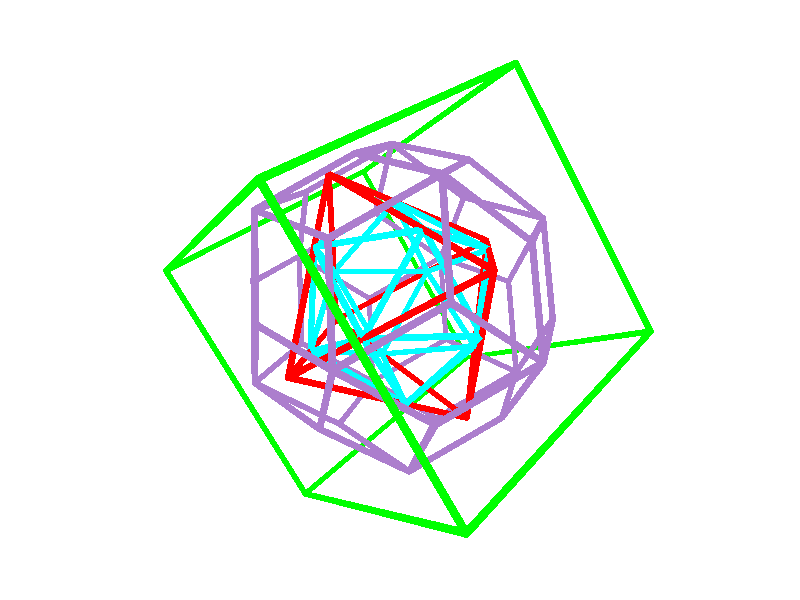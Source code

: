 
// Persistence of Vision Ray Tracer Scene Description File
// File: xyz.pov
// Vers: 3.6
// Desc: test file
// Date: Sat Sep  7 09:49:33 2019
// Auth: me
// ==== Standard POV-Ray Includes ====
#include "colors.inc"     // Standard Color definitions
// include "textures.inc"   // Standard Texture definitions
// include "functions.inc"  // internal functions usable in user defined functions

// ==== Additional Includes ====
// Don't have all of the following included at once, it'll cost memory and time
// to parse!
// --- general include files ---
// include "chars.inc"      // A complete library of character objects, by Ken Maeno
// include "skies.inc"      // Ready defined sky spheres
// include "stars.inc"      // Some star fields
// include "strings.inc"    // macros for generating and manipulating text strings

// --- textures ---
// include "finish.inc"     // Some basic finishes
// include "glass.inc"      // Glass textures/interiors
// include "golds.inc"      // Gold textures
// include "metals.inc"     // Metallic pigments, finishes, and textures
#include "stones.inc"     // Binding include-file for STONES1 and STONES2
// include "stones1.inc"    // Great stone-textures created by Mike Miller
// include "stones2.inc"    // More, done by Dan Farmer and Paul Novak
// include "woodmaps.inc"   // Basic wooden colormaps
// include "woods.inc"      // Great wooden textures created by Dan Farmer and Paul Novak

global_settings {assumed_gamma 1.0}
global_settings {ambient_light rgb<1, 1, 1> }

// perspective (default) camera
camera {
  location  <6, 0.1, 0.2>
  rotate    <35, 35, 10.0>
  look_at   <0.0, 0.0,  0.0>
  right     x*image_width/image_height
}

// create a regular point light source
light_source {
  0*x                  // light's position (translated below)
  color rgb <1,1,1>    // light's color
  translate <-20, 15, 10>
}

// create a regular point light source
light_source {
  0*x                  // light's position (translated below)
  color rgb <1,1,1>    // light's color
  translate <20, -15, -10>
}

background { color rgb <1.0, 1.0, 1.0> }
sphere { < 0, 0.618033988749895*sqrt(2), 0.381966011250105*sqrt(2) >, 0.03 texture { pigment { color rgb <0, 1, 1> } } no_shadow }
sphere { < 0.381966011250105*sqrt(2), 0, 0.618033988749895*sqrt(2) >, 0.03 texture { pigment { color rgb <0, 1, 1> } } no_shadow }
sphere { < -0.381966011250105*sqrt(2), 0, 0.618033988749895*sqrt(2) >, 0.03 texture { pigment { color rgb <0, 1, 1> } } no_shadow }
sphere { < 0, -0.618033988749895*sqrt(2), 0.381966011250105*sqrt(2) >, 0.03 texture { pigment { color rgb <0, 1, 1> } } no_shadow }
sphere { < 0, 0.618033988749895*sqrt(2), -0.381966011250105*sqrt(2) >, 0.03 texture { pigment { color rgb <0, 1, 1> } } no_shadow }
sphere { < 0.381966011250105*sqrt(2), 0, -0.618033988749895*sqrt(2) >, 0.03 texture { pigment { color rgb <0, 1, 1> } } no_shadow }
sphere { < -0.381966011250105*sqrt(2), 0, -0.618033988749895*sqrt(2) >, 0.03 texture { pigment { color rgb <0, 1, 1> } } no_shadow }
sphere { < 0, -0.618033988749895*sqrt(2), -0.381966011250105*sqrt(2) >, 0.03 texture { pigment { color rgb <0, 1, 1> } } no_shadow }
sphere { < -0.618033988749895*sqrt(2), 0.381966011250105*sqrt(2), 0 >, 0.03 texture { pigment { color rgb <0, 1, 1> } } no_shadow }
sphere { < -0.618033988749895*sqrt(2), -0.381966011250105*sqrt(2), 0 >, 0.03 texture { pigment { color rgb <0, 1, 1> } } no_shadow }
sphere { < 0.618033988749895*sqrt(2), -0.381966011250105*sqrt(2), 0 >, 0.03 texture { pigment { color rgb <0, 1, 1> } } no_shadow }
sphere { < 0.618033988749895*sqrt(2), 0.381966011250105*sqrt(2), 0 >, 0.03 texture { pigment { color rgb <0, 1, 1> } } no_shadow }
cylinder { < 0.381966011250105*sqrt(2), 0, 0.618033988749895*sqrt(2) >, < 0, -0.618033988749895*sqrt(2), 0.381966011250105*sqrt(2) >, 0.03 texture {pigment { color rgb <0, 1, 1> } } no_shadow }
cylinder { < 0.381966011250105*sqrt(2), 0, 0.618033988749895*sqrt(2) >, < 0.618033988749895*sqrt(2), -0.381966011250105*sqrt(2), 0 >, 0.03 texture {pigment { color rgb <0, 1, 1> } } no_shadow }
cylinder { < 0, 0.618033988749895*sqrt(2), 0.381966011250105*sqrt(2) >, < 0.618033988749895*sqrt(2), 0.381966011250105*sqrt(2), 0 >, 0.03 texture {pigment { color rgb <0, 1, 1> } } no_shadow }
cylinder { < 0.381966011250105*sqrt(2), 0, -0.618033988749895*sqrt(2) >, < 0.618033988749895*sqrt(2), -0.381966011250105*sqrt(2), 0 >, 0.03 texture {pigment { color rgb <0, 1, 1> } } no_shadow }
cylinder { < -0.381966011250105*sqrt(2), 0, 0.618033988749895*sqrt(2) >, < -0.618033988749895*sqrt(2), 0.381966011250105*sqrt(2), 0 >, 0.03 texture {pigment { color rgb <0, 1, 1> } } no_shadow }
cylinder { < 0, 0.618033988749895*sqrt(2), 0.381966011250105*sqrt(2) >, < -0.381966011250105*sqrt(2), 0, 0.618033988749895*sqrt(2) >, 0.03 texture {pigment { color rgb <0, 1, 1> } } no_shadow }
cylinder { < 0.381966011250105*sqrt(2), 0, -0.618033988749895*sqrt(2) >, < 0, -0.618033988749895*sqrt(2), -0.381966011250105*sqrt(2) >, 0.03 texture {pigment { color rgb <0, 1, 1> } } no_shadow }
cylinder { < 0, 0.618033988749895*sqrt(2), 0.381966011250105*sqrt(2) >, < 0, 0.618033988749895*sqrt(2), -0.381966011250105*sqrt(2) >, 0.03 texture {pigment { color rgb <0, 1, 1> } } no_shadow }
cylinder { < 0, -0.618033988749895*sqrt(2), -0.381966011250105*sqrt(2) >, < -0.618033988749895*sqrt(2), -0.381966011250105*sqrt(2), 0 >, 0.03 texture {pigment { color rgb <0, 1, 1> } } no_shadow }
cylinder { < 0, 0.618033988749895*sqrt(2), -0.381966011250105*sqrt(2) >, < 0.618033988749895*sqrt(2), 0.381966011250105*sqrt(2), 0 >, 0.03 texture {pigment { color rgb <0, 1, 1> } } no_shadow }
cylinder { < 0, 0.618033988749895*sqrt(2), -0.381966011250105*sqrt(2) >, < 0.381966011250105*sqrt(2), 0, -0.618033988749895*sqrt(2) >, 0.03 texture {pigment { color rgb <0, 1, 1> } } no_shadow }
cylinder { < 0, -0.618033988749895*sqrt(2), 0.381966011250105*sqrt(2) >, < -0.618033988749895*sqrt(2), -0.381966011250105*sqrt(2), 0 >, 0.03 texture {pigment { color rgb <0, 1, 1> } } no_shadow }
cylinder { < -0.618033988749895*sqrt(2), 0.381966011250105*sqrt(2), 0 >, < -0.618033988749895*sqrt(2), -0.381966011250105*sqrt(2), 0 >, 0.03 texture {pigment { color rgb <0, 1, 1> } } no_shadow }
cylinder { < 0, 0.618033988749895*sqrt(2), 0.381966011250105*sqrt(2) >, < 0.381966011250105*sqrt(2), 0, 0.618033988749895*sqrt(2) >, 0.03 texture {pigment { color rgb <0, 1, 1> } } no_shadow }
cylinder { < 0, 0.618033988749895*sqrt(2), -0.381966011250105*sqrt(2) >, < -0.381966011250105*sqrt(2), 0, -0.618033988749895*sqrt(2) >, 0.03 texture {pigment { color rgb <0, 1, 1> } } no_shadow }
cylinder { < -0.381966011250105*sqrt(2), 0, -0.618033988749895*sqrt(2) >, < -0.618033988749895*sqrt(2), -0.381966011250105*sqrt(2), 0 >, 0.03 texture {pigment { color rgb <0, 1, 1> } } no_shadow }
cylinder { < 0, 0.618033988749895*sqrt(2), 0.381966011250105*sqrt(2) >, < -0.618033988749895*sqrt(2), 0.381966011250105*sqrt(2), 0 >, 0.03 texture {pigment { color rgb <0, 1, 1> } } no_shadow }
cylinder { < 0.381966011250105*sqrt(2), 0, -0.618033988749895*sqrt(2) >, < -0.381966011250105*sqrt(2), 0, -0.618033988749895*sqrt(2) >, 0.03 texture {pigment { color rgb <0, 1, 1> } } no_shadow }
cylinder { < -0.381966011250105*sqrt(2), 0, 0.618033988749895*sqrt(2) >, < -0.618033988749895*sqrt(2), -0.381966011250105*sqrt(2), 0 >, 0.03 texture {pigment { color rgb <0, 1, 1> } } no_shadow }
cylinder { < 0, -0.618033988749895*sqrt(2), -0.381966011250105*sqrt(2) >, < 0.618033988749895*sqrt(2), -0.381966011250105*sqrt(2), 0 >, 0.03 texture {pigment { color rgb <0, 1, 1> } } no_shadow }
cylinder { < 0, 0.618033988749895*sqrt(2), -0.381966011250105*sqrt(2) >, < -0.618033988749895*sqrt(2), 0.381966011250105*sqrt(2), 0 >, 0.03 texture {pigment { color rgb <0, 1, 1> } } no_shadow }
cylinder { < 0, -0.618033988749895*sqrt(2), 0.381966011250105*sqrt(2) >, < 0.618033988749895*sqrt(2), -0.381966011250105*sqrt(2), 0 >, 0.03 texture {pigment { color rgb <0, 1, 1> } } no_shadow }
cylinder { < 0, -0.618033988749895*sqrt(2), 0.381966011250105*sqrt(2) >, < 0, -0.618033988749895*sqrt(2), -0.381966011250105*sqrt(2) >, 0.03 texture {pigment { color rgb <0, 1, 1> } } no_shadow }
cylinder { < 0.381966011250105*sqrt(2), 0, 0.618033988749895*sqrt(2) >, < 0.618033988749895*sqrt(2), 0.381966011250105*sqrt(2), 0 >, 0.03 texture {pigment { color rgb <0, 1, 1> } } no_shadow }
cylinder { < 0.381966011250105*sqrt(2), 0, 0.618033988749895*sqrt(2) >, < -0.381966011250105*sqrt(2), 0, 0.618033988749895*sqrt(2) >, 0.03 texture {pigment { color rgb <0, 1, 1> } } no_shadow }
cylinder { < 0.381966011250105*sqrt(2), 0, -0.618033988749895*sqrt(2) >, < 0.618033988749895*sqrt(2), 0.381966011250105*sqrt(2), 0 >, 0.03 texture {pigment { color rgb <0, 1, 1> } } no_shadow }
cylinder { < -0.381966011250105*sqrt(2), 0, -0.618033988749895*sqrt(2) >, < 0, -0.618033988749895*sqrt(2), -0.381966011250105*sqrt(2) >, 0.03 texture {pigment { color rgb <0, 1, 1> } } no_shadow }
cylinder { < -0.381966011250105*sqrt(2), 0, 0.618033988749895*sqrt(2) >, < 0, -0.618033988749895*sqrt(2), 0.381966011250105*sqrt(2) >, 0.03 texture {pigment { color rgb <0, 1, 1> } } no_shadow }
cylinder { < 0.618033988749895*sqrt(2), -0.381966011250105*sqrt(2), 0 >, < 0.618033988749895*sqrt(2), 0.381966011250105*sqrt(2), 0 >, 0.03 texture {pigment { color rgb <0, 1, 1> } } no_shadow }
cylinder { < -0.381966011250105*sqrt(2), 0, -0.618033988749895*sqrt(2) >, < -0.618033988749895*sqrt(2), 0.381966011250105*sqrt(2), 0 >, 0.03 texture {pigment { color rgb <0, 1, 1> } } no_shadow }
sphere { < 0, 0, 1.0*sqrt(2) >, 0.03 texture { pigment { color rgb <1, 0, 0> } } no_shadow }
sphere { < 0, 1.0*sqrt(2), 0 >, 0.03 texture { pigment { color rgb <1, 0, 0> } } no_shadow }
sphere { < 1.0*sqrt(2), 0, 0 >, 0.03 texture { pigment { color rgb <1, 0, 0> } } no_shadow }
sphere { < -1.0*sqrt(2), 0, 0 >, 0.03 texture { pigment { color rgb <1, 0, 0> } } no_shadow }
sphere { < 0, -1.0*sqrt(2), 0 >, 0.03 texture { pigment { color rgb <1, 0, 0> } } no_shadow }
sphere { < 0, 0, -1.0*sqrt(2) >, 0.03 texture { pigment { color rgb <1, 0, 0> } } no_shadow }
cylinder { < 0, 0, 1.0*sqrt(2) >, < 1.0*sqrt(2), 0, 0 >, 0.03 texture {pigment { color rgb <1, 0, 0> } } no_shadow }
cylinder { < -1.0*sqrt(2), 0, 0 >, < 0, 0, -1.0*sqrt(2) >, 0.03 texture {pigment { color rgb <1, 0, 0> } } no_shadow }
cylinder { < 0, 1.0*sqrt(2), 0 >, < 0, 0, -1.0*sqrt(2) >, 0.03 texture {pigment { color rgb <1, 0, 0> } } no_shadow }
cylinder { < 0, 1.0*sqrt(2), 0 >, < -1.0*sqrt(2), 0, 0 >, 0.03 texture {pigment { color rgb <1, 0, 0> } } no_shadow }
cylinder { < -1.0*sqrt(2), 0, 0 >, < 0, -1.0*sqrt(2), 0 >, 0.03 texture {pigment { color rgb <1, 0, 0> } } no_shadow }
cylinder { < 0, 1.0*sqrt(2), 0 >, < 1.0*sqrt(2), 0, 0 >, 0.03 texture {pigment { color rgb <1, 0, 0> } } no_shadow }
cylinder { < 1.0*sqrt(2), 0, 0 >, < 0, -1.0*sqrt(2), 0 >, 0.03 texture {pigment { color rgb <1, 0, 0> } } no_shadow }
cylinder { < 0, -1.0*sqrt(2), 0 >, < 0, 0, -1.0*sqrt(2) >, 0.03 texture {pigment { color rgb <1, 0, 0> } } no_shadow }
cylinder { < 0, 0, 1.0*sqrt(2) >, < 0, 1.0*sqrt(2), 0 >, 0.03 texture {pigment { color rgb <1, 0, 0> } } no_shadow }
cylinder { < 1.0*sqrt(2), 0, 0 >, < 0, 0, -1.0*sqrt(2) >, 0.03 texture {pigment { color rgb <1, 0, 0> } } no_shadow }
cylinder { < 0, 0, 1.0*sqrt(2) >, < -1.0*sqrt(2), 0, 0 >, 0.03 texture {pigment { color rgb <1, 0, 0> } } no_shadow }
cylinder { < 0, 0, 1.0*sqrt(2) >, < 0, -1.0*sqrt(2), 0 >, 0.03 texture {pigment { color rgb <1, 0, 0> } } no_shadow }
sphere { < 1.0*sqrt(2), 1.0*sqrt(2), 1.0*sqrt(2) >, 0.03 texture { pigment { color rgb <0, 1, 0> } } no_shadow }
sphere { < -1.0*sqrt(2), -1.0*sqrt(2), 1.0*sqrt(2) >, 0.03 texture { pigment { color rgb <0, 1, 0> } } no_shadow }
sphere { < -1.0*sqrt(2), 1.0*sqrt(2), -1.0*sqrt(2) >, 0.03 texture { pigment { color rgb <0, 1, 0> } } no_shadow }
sphere { < 1.0*sqrt(2), -1.0*sqrt(2), -1.0*sqrt(2) >, 0.03 texture { pigment { color rgb <0, 1, 0> } } no_shadow }
sphere { < -1.0*sqrt(2), -1.0*sqrt(2), -1.0*sqrt(2) >, 0.03 texture { pigment { color rgb <0, 1, 0> } } no_shadow }
sphere { < 1.0*sqrt(2), 1.0*sqrt(2), -1.0*sqrt(2) >, 0.03 texture { pigment { color rgb <0, 1, 0> } } no_shadow }
sphere { < 1.0*sqrt(2), -1.0*sqrt(2), 1.0*sqrt(2) >, 0.03 texture { pigment { color rgb <0, 1, 0> } } no_shadow }
sphere { < -1.0*sqrt(2), 1.0*sqrt(2), 1.0*sqrt(2) >, 0.03 texture { pigment { color rgb <0, 1, 0> } } no_shadow }
cylinder { < -1.0*sqrt(2), 1.0*sqrt(2), -1.0*sqrt(2) >, < -1.0*sqrt(2), -1.0*sqrt(2), -1.0*sqrt(2) >, 0.03 texture {pigment { color rgb <0, 1, 0> } } no_shadow }
cylinder { < -1.0*sqrt(2), -1.0*sqrt(2), 1.0*sqrt(2) >, < -1.0*sqrt(2), -1.0*sqrt(2), -1.0*sqrt(2) >, 0.03 texture {pigment { color rgb <0, 1, 0> } } no_shadow }
cylinder { < 1.0*sqrt(2), 1.0*sqrt(2), 1.0*sqrt(2) >, < -1.0*sqrt(2), 1.0*sqrt(2), 1.0*sqrt(2) >, 0.03 texture {pigment { color rgb <0, 1, 0> } } no_shadow }
cylinder { < 1.0*sqrt(2), -1.0*sqrt(2), -1.0*sqrt(2) >, < 1.0*sqrt(2), 1.0*sqrt(2), -1.0*sqrt(2) >, 0.03 texture {pigment { color rgb <0, 1, 0> } } no_shadow }
cylinder { < 1.0*sqrt(2), -1.0*sqrt(2), -1.0*sqrt(2) >, < 1.0*sqrt(2), -1.0*sqrt(2), 1.0*sqrt(2) >, 0.03 texture {pigment { color rgb <0, 1, 0> } } no_shadow }
cylinder { < -1.0*sqrt(2), -1.0*sqrt(2), 1.0*sqrt(2) >, < 1.0*sqrt(2), -1.0*sqrt(2), 1.0*sqrt(2) >, 0.03 texture {pigment { color rgb <0, 1, 0> } } no_shadow }
cylinder { < 1.0*sqrt(2), -1.0*sqrt(2), -1.0*sqrt(2) >, < -1.0*sqrt(2), -1.0*sqrt(2), -1.0*sqrt(2) >, 0.03 texture {pigment { color rgb <0, 1, 0> } } no_shadow }
cylinder { < -1.0*sqrt(2), -1.0*sqrt(2), 1.0*sqrt(2) >, < -1.0*sqrt(2), 1.0*sqrt(2), 1.0*sqrt(2) >, 0.03 texture {pigment { color rgb <0, 1, 0> } } no_shadow }
cylinder { < -1.0*sqrt(2), 1.0*sqrt(2), -1.0*sqrt(2) >, < 1.0*sqrt(2), 1.0*sqrt(2), -1.0*sqrt(2) >, 0.03 texture {pigment { color rgb <0, 1, 0> } } no_shadow }
cylinder { < 1.0*sqrt(2), 1.0*sqrt(2), 1.0*sqrt(2) >, < 1.0*sqrt(2), -1.0*sqrt(2), 1.0*sqrt(2) >, 0.03 texture {pigment { color rgb <0, 1, 0> } } no_shadow }
cylinder { < -1.0*sqrt(2), 1.0*sqrt(2), -1.0*sqrt(2) >, < -1.0*sqrt(2), 1.0*sqrt(2), 1.0*sqrt(2) >, 0.03 texture {pigment { color rgb <0, 1, 0> } } no_shadow }
cylinder { < 1.0*sqrt(2), 1.0*sqrt(2), 1.0*sqrt(2) >, < 1.0*sqrt(2), 1.0*sqrt(2), -1.0*sqrt(2) >, 0.03 texture {pigment { color rgb <0, 1, 0> } } no_shadow }
sphere { < -0.381966011250105*sqrt(2), 1.0*sqrt(2), 0 >, 0.03 texture { pigment { color rgb <0.4117647058823529, 0.20784313725490197, 0.611764705882353> } } no_shadow }
sphere { < 0.381966011250105*sqrt(2), 1.0*sqrt(2), 5.55111512312578e-17*sqrt(2) >, 0.03 texture { pigment { color rgb <0.4117647058823529, 0.20784313725490197, 0.611764705882353> } } no_shadow }
sphere { < 1.0*sqrt(2), 5.55111512312578e-17*sqrt(2), 0.381966011250105*sqrt(2) >, 0.03 texture { pigment { color rgb <0.4117647058823529, 0.20784313725490197, 0.611764705882353> } } no_shadow }
sphere { < 1.0*sqrt(2), 0, -0.381966011250105*sqrt(2) >, 0.03 texture { pigment { color rgb <0.4117647058823529, 0.20784313725490197, 0.611764705882353> } } no_shadow }
sphere { < 0, -0.381966011250105*sqrt(2), -1.0*sqrt(2) >, 0.03 texture { pigment { color rgb <0.4117647058823529, 0.20784313725490197, 0.611764705882353> } } no_shadow }
sphere { < -5.55111512312578e-17*sqrt(2), 0.381966011250105*sqrt(2), -1.0*sqrt(2) >, 0.03 texture { pigment { color rgb <0.4117647058823529, 0.20784313725490197, 0.611764705882353> } } no_shadow }
sphere { < -1.0*sqrt(2), -5.55111512312578e-17*sqrt(2), 0.381966011250105*sqrt(2) >, 0.03 texture { pigment { color rgb <0.4117647058823529, 0.20784313725490197, 0.611764705882353> } } no_shadow }
sphere { < -1.0*sqrt(2), 5.55111512312578e-17*sqrt(2), -0.381966011250105*sqrt(2) >, 0.03 texture { pigment { color rgb <0.4117647058823529, 0.20784313725490197, 0.611764705882353> } } no_shadow }
sphere { < 5.55111512312578e-17*sqrt(2), 0.381966011250105*sqrt(2), 1.0*sqrt(2) >, 0.03 texture { pigment { color rgb <0.4117647058823529, 0.20784313725490197, 0.611764705882353> } } no_shadow }
sphere { < -5.55111512312578e-17*sqrt(2), -0.381966011250105*sqrt(2), 1.0*sqrt(2) >, 0.03 texture { pigment { color rgb <0.4117647058823529, 0.20784313725490197, 0.611764705882353> } } no_shadow }
sphere { < 0.381966011250105*sqrt(2), -1.0*sqrt(2), 0 >, 0.03 texture { pigment { color rgb <0.4117647058823529, 0.20784313725490197, 0.611764705882353> } } no_shadow }
sphere { < -0.381966011250105*sqrt(2), -1.0*sqrt(2), 5.55111512312578e-17*sqrt(2) >, 0.03 texture { pigment { color rgb <0.4117647058823529, 0.20784313725490197, 0.611764705882353> } } no_shadow }
sphere { < 0.618033988749894*sqrt(2), 0.618033988749894*sqrt(2), -0.618033988749894*sqrt(2) >, 0.03 texture { pigment { color rgb <0.4117647058823529, 0.20784313725490197, 0.611764705882353> } } no_shadow }
sphere { < 0.618033988749894*sqrt(2), -0.618033988749894*sqrt(2), -0.618033988749894*sqrt(2) >, 0.03 texture { pigment { color rgb <0.4117647058823529, 0.20784313725490197, 0.611764705882353> } } no_shadow }
sphere { < 0.618033988749894*sqrt(2), -0.618033988749894*sqrt(2), 0.618033988749894*sqrt(2) >, 0.03 texture { pigment { color rgb <0.4117647058823529, 0.20784313725490197, 0.611764705882353> } } no_shadow }
sphere { < -0.618033988749894*sqrt(2), -0.618033988749894*sqrt(2), 0.618033988749894*sqrt(2) >, 0.03 texture { pigment { color rgb <0.4117647058823529, 0.20784313725490197, 0.611764705882353> } } no_shadow }
sphere { < -0.618033988749894*sqrt(2), -0.618033988749894*sqrt(2), -0.618033988749894*sqrt(2) >, 0.03 texture { pigment { color rgb <0.4117647058823529, 0.20784313725490197, 0.611764705882353> } } no_shadow }
sphere { < -0.618033988749894*sqrt(2), 0.618033988749894*sqrt(2), -0.618033988749894*sqrt(2) >, 0.03 texture { pigment { color rgb <0.4117647058823529, 0.20784313725490197, 0.611764705882353> } } no_shadow }
sphere { < -0.618033988749894*sqrt(2), 0.618033988749894*sqrt(2), 0.618033988749894*sqrt(2) >, 0.03 texture { pigment { color rgb <0.4117647058823529, 0.20784313725490197, 0.611764705882353> } } no_shadow }
sphere { < 0.618033988749894*sqrt(2), 0.618033988749894*sqrt(2), 0.618033988749894*sqrt(2) >, 0.03 texture { pigment { color rgb <0.4117647058823529, 0.20784313725490197, 0.611764705882353> } } no_shadow }
sphere { < -5.55111512312578e-17*sqrt(2), 1.0*sqrt(2), 0.618033988749895*sqrt(2) >, 0.03 texture { pigment { color rgb <0.4117647058823529, 0.20784313725490197, 0.611764705882353> } } no_shadow }
sphere { < 0.618033988749895*sqrt(2), -5.55111512312578e-17*sqrt(2), 1.0*sqrt(2) >, 0.03 texture { pigment { color rgb <0.4117647058823529, 0.20784313725490197, 0.611764705882353> } } no_shadow }
sphere { < -0.618033988749895*sqrt(2), 5.55111512312578e-17*sqrt(2), 1.0*sqrt(2) >, 0.03 texture { pigment { color rgb <0.4117647058823529, 0.20784313725490197, 0.611764705882353> } } no_shadow }
sphere { < 5.55111512312578e-17*sqrt(2), -1.0*sqrt(2), 0.618033988749895*sqrt(2) >, 0.03 texture { pigment { color rgb <0.4117647058823529, 0.20784313725490197, 0.611764705882353> } } no_shadow }
sphere { < 5.55111512312578e-17*sqrt(2), 1.0*sqrt(2), -0.618033988749895*sqrt(2) >, 0.03 texture { pigment { color rgb <0.4117647058823529, 0.20784313725490197, 0.611764705882353> } } no_shadow }
sphere { < 0.618033988749895*sqrt(2), 0, -1.0*sqrt(2) >, 0.03 texture { pigment { color rgb <0.4117647058823529, 0.20784313725490197, 0.611764705882353> } } no_shadow }
sphere { < -0.618033988749895*sqrt(2), -5.55111512312578e-17*sqrt(2), -1.0*sqrt(2) >, 0.03 texture { pigment { color rgb <0.4117647058823529, 0.20784313725490197, 0.611764705882353> } } no_shadow }
sphere { < 0, -1.0*sqrt(2), -0.618033988749895*sqrt(2) >, 0.03 texture { pigment { color rgb <0.4117647058823529, 0.20784313725490197, 0.611764705882353> } } no_shadow }
sphere { < -1.0*sqrt(2), 0.618033988749895*sqrt(2), 0 >, 0.03 texture { pigment { color rgb <0.4117647058823529, 0.20784313725490197, 0.611764705882353> } } no_shadow }
sphere { < -1.0*sqrt(2), -0.618033988749895*sqrt(2), -5.55111512312578e-17*sqrt(2) >, 0.03 texture { pigment { color rgb <0.4117647058823529, 0.20784313725490197, 0.611764705882353> } } no_shadow }
sphere { < 1.0*sqrt(2), -0.618033988749895*sqrt(2), 0 >, 0.03 texture { pigment { color rgb <0.4117647058823529, 0.20784313725490197, 0.611764705882353> } } no_shadow }
sphere { < 1.0*sqrt(2), 0.618033988749895*sqrt(2), -5.55111512312578e-17*sqrt(2) >, 0.03 texture { pigment { color rgb <0.4117647058823529, 0.20784313725490197, 0.611764705882353> } } no_shadow }
cylinder { < -0.618033988749894*sqrt(2), 0.618033988749894*sqrt(2), -0.618033988749894*sqrt(2) >, < -1.0*sqrt(2), 0.618033988749895*sqrt(2), 0 >, 0.03 texture {pigment { color rgb <0.4117647058823529, 0.20784313725490197, 0.611764705882353> } } no_shadow }
cylinder { < -1.0*sqrt(2), 5.55111512312578e-17*sqrt(2), -0.381966011250105*sqrt(2) >, < -1.0*sqrt(2), -0.618033988749895*sqrt(2), -5.55111512312578e-17*sqrt(2) >, 0.03 texture {pigment { color rgb <0.4117647058823529, 0.20784313725490197, 0.611764705882353> } } no_shadow }
cylinder { < -0.381966011250105*sqrt(2), -1.0*sqrt(2), 5.55111512312578e-17*sqrt(2) >, < 0, -1.0*sqrt(2), -0.618033988749895*sqrt(2) >, 0.03 texture {pigment { color rgb <0.4117647058823529, 0.20784313725490197, 0.611764705882353> } } no_shadow }
cylinder { < 1.0*sqrt(2), 5.55111512312578e-17*sqrt(2), 0.381966011250105*sqrt(2) >, < 1.0*sqrt(2), 0.618033988749895*sqrt(2), -5.55111512312578e-17*sqrt(2) >, 0.03 texture {pigment { color rgb <0.4117647058823529, 0.20784313725490197, 0.611764705882353> } } no_shadow }
cylinder { < -0.618033988749894*sqrt(2), -0.618033988749894*sqrt(2), 0.618033988749894*sqrt(2) >, < -1.0*sqrt(2), -0.618033988749895*sqrt(2), -5.55111512312578e-17*sqrt(2) >, 0.03 texture {pigment { color rgb <0.4117647058823529, 0.20784313725490197, 0.611764705882353> } } no_shadow }
cylinder { < 0.381966011250105*sqrt(2), 1.0*sqrt(2), 5.55111512312578e-17*sqrt(2) >, < 1.0*sqrt(2), 0.618033988749895*sqrt(2), -5.55111512312578e-17*sqrt(2) >, 0.03 texture {pigment { color rgb <0.4117647058823529, 0.20784313725490197, 0.611764705882353> } } no_shadow }
cylinder { < 5.55111512312578e-17*sqrt(2), 1.0*sqrt(2), -0.618033988749895*sqrt(2) >, < -5.55111512312578e-17*sqrt(2), 0.381966011250105*sqrt(2), -1.0*sqrt(2) >, 0.03 texture {pigment { color rgb <0.4117647058823529, 0.20784313725490197, 0.611764705882353> } } no_shadow }
cylinder { < -5.55111512312578e-17*sqrt(2), 0.381966011250105*sqrt(2), -1.0*sqrt(2) >, < -0.618033988749895*sqrt(2), -5.55111512312578e-17*sqrt(2), -1.0*sqrt(2) >, 0.03 texture {pigment { color rgb <0.4117647058823529, 0.20784313725490197, 0.611764705882353> } } no_shadow }
cylinder { < -1.0*sqrt(2), -5.55111512312578e-17*sqrt(2), 0.381966011250105*sqrt(2) >, < -1.0*sqrt(2), -0.618033988749895*sqrt(2), -5.55111512312578e-17*sqrt(2) >, 0.03 texture {pigment { color rgb <0.4117647058823529, 0.20784313725490197, 0.611764705882353> } } no_shadow }
cylinder { < -0.618033988749895*sqrt(2), -5.55111512312578e-17*sqrt(2), -1.0*sqrt(2) >, < -1.0*sqrt(2), 5.55111512312578e-17*sqrt(2), -0.381966011250105*sqrt(2) >, 0.03 texture {pigment { color rgb <0.4117647058823529, 0.20784313725490197, 0.611764705882353> } } no_shadow }
cylinder { < -0.618033988749895*sqrt(2), 5.55111512312578e-17*sqrt(2), 1.0*sqrt(2) >, < -1.0*sqrt(2), -5.55111512312578e-17*sqrt(2), 0.381966011250105*sqrt(2) >, 0.03 texture {pigment { color rgb <0.4117647058823529, 0.20784313725490197, 0.611764705882353> } } no_shadow }
cylinder { < -5.55111512312578e-17*sqrt(2), 1.0*sqrt(2), 0.618033988749895*sqrt(2) >, < -0.618033988749894*sqrt(2), 0.618033988749894*sqrt(2), 0.618033988749894*sqrt(2) >, 0.03 texture {pigment { color rgb <0.4117647058823529, 0.20784313725490197, 0.611764705882353> } } no_shadow }
cylinder { < 0.618033988749894*sqrt(2), -0.618033988749894*sqrt(2), -0.618033988749894*sqrt(2) >, < 1.0*sqrt(2), -0.618033988749895*sqrt(2), 0 >, 0.03 texture {pigment { color rgb <0.4117647058823529, 0.20784313725490197, 0.611764705882353> } } no_shadow }
cylinder { < 0.381966011250105*sqrt(2), 1.0*sqrt(2), 5.55111512312578e-17*sqrt(2) >, < 5.55111512312578e-17*sqrt(2), 1.0*sqrt(2), -0.618033988749895*sqrt(2) >, 0.03 texture {pigment { color rgb <0.4117647058823529, 0.20784313725490197, 0.611764705882353> } } no_shadow }
cylinder { < 0.618033988749895*sqrt(2), -5.55111512312578e-17*sqrt(2), 1.0*sqrt(2) >, < 0.618033988749894*sqrt(2), -0.618033988749894*sqrt(2), 0.618033988749894*sqrt(2) >, 0.03 texture {pigment { color rgb <0.4117647058823529, 0.20784313725490197, 0.611764705882353> } } no_shadow }
cylinder { < 0.381966011250105*sqrt(2), -1.0*sqrt(2), 0 >, < 1.0*sqrt(2), -0.618033988749895*sqrt(2), 0 >, 0.03 texture {pigment { color rgb <0.4117647058823529, 0.20784313725490197, 0.611764705882353> } } no_shadow }
cylinder { < 0.618033988749894*sqrt(2), -0.618033988749894*sqrt(2), -0.618033988749894*sqrt(2) >, < 0, -1.0*sqrt(2), -0.618033988749895*sqrt(2) >, 0.03 texture {pigment { color rgb <0.4117647058823529, 0.20784313725490197, 0.611764705882353> } } no_shadow }
cylinder { < -0.618033988749894*sqrt(2), 0.618033988749894*sqrt(2), 0.618033988749894*sqrt(2) >, < -0.618033988749895*sqrt(2), 5.55111512312578e-17*sqrt(2), 1.0*sqrt(2) >, 0.03 texture {pigment { color rgb <0.4117647058823529, 0.20784313725490197, 0.611764705882353> } } no_shadow }
cylinder { < 0, -0.381966011250105*sqrt(2), -1.0*sqrt(2) >, < 0, -1.0*sqrt(2), -0.618033988749895*sqrt(2) >, 0.03 texture {pigment { color rgb <0.4117647058823529, 0.20784313725490197, 0.611764705882353> } } no_shadow }
cylinder { < 0.381966011250105*sqrt(2), -1.0*sqrt(2), 0 >, < 0, -1.0*sqrt(2), -0.618033988749895*sqrt(2) >, 0.03 texture {pigment { color rgb <0.4117647058823529, 0.20784313725490197, 0.611764705882353> } } no_shadow }
cylinder { < 5.55111512312578e-17*sqrt(2), -1.0*sqrt(2), 0.618033988749895*sqrt(2) >, < 0.381966011250105*sqrt(2), -1.0*sqrt(2), 0 >, 0.03 texture {pigment { color rgb <0.4117647058823529, 0.20784313725490197, 0.611764705882353> } } no_shadow }
cylinder { < 0.618033988749894*sqrt(2), 0.618033988749894*sqrt(2), -0.618033988749894*sqrt(2) >, < 1.0*sqrt(2), 0.618033988749895*sqrt(2), -5.55111512312578e-17*sqrt(2) >, 0.03 texture {pigment { color rgb <0.4117647058823529, 0.20784313725490197, 0.611764705882353> } } no_shadow }
cylinder { < 5.55111512312578e-17*sqrt(2), 0.381966011250105*sqrt(2), 1.0*sqrt(2) >, < -0.618033988749895*sqrt(2), 5.55111512312578e-17*sqrt(2), 1.0*sqrt(2) >, 0.03 texture {pigment { color rgb <0.4117647058823529, 0.20784313725490197, 0.611764705882353> } } no_shadow }
cylinder { < -5.55111512312578e-17*sqrt(2), 1.0*sqrt(2), 0.618033988749895*sqrt(2) >, < 0.381966011250105*sqrt(2), 1.0*sqrt(2), 5.55111512312578e-17*sqrt(2) >, 0.03 texture {pigment { color rgb <0.4117647058823529, 0.20784313725490197, 0.611764705882353> } } no_shadow }
cylinder { < 0.618033988749895*sqrt(2), -5.55111512312578e-17*sqrt(2), 1.0*sqrt(2) >, < -5.55111512312578e-17*sqrt(2), -0.381966011250105*sqrt(2), 1.0*sqrt(2) >, 0.03 texture {pigment { color rgb <0.4117647058823529, 0.20784313725490197, 0.611764705882353> } } no_shadow }
cylinder { < -0.618033988749894*sqrt(2), 0.618033988749894*sqrt(2), -0.618033988749894*sqrt(2) >, < -0.618033988749895*sqrt(2), -5.55111512312578e-17*sqrt(2), -1.0*sqrt(2) >, 0.03 texture {pigment { color rgb <0.4117647058823529, 0.20784313725490197, 0.611764705882353> } } no_shadow }
cylinder { < 0.618033988749895*sqrt(2), 0, -1.0*sqrt(2) >, < 0.618033988749894*sqrt(2), -0.618033988749894*sqrt(2), -0.618033988749894*sqrt(2) >, 0.03 texture {pigment { color rgb <0.4117647058823529, 0.20784313725490197, 0.611764705882353> } } no_shadow }
cylinder { < 0.618033988749894*sqrt(2), 0.618033988749894*sqrt(2), -0.618033988749894*sqrt(2) >, < 0.618033988749895*sqrt(2), 0, -1.0*sqrt(2) >, 0.03 texture {pigment { color rgb <0.4117647058823529, 0.20784313725490197, 0.611764705882353> } } no_shadow }
cylinder { < 0.618033988749895*sqrt(2), 0, -1.0*sqrt(2) >, < 0, -0.381966011250105*sqrt(2), -1.0*sqrt(2) >, 0.03 texture {pigment { color rgb <0.4117647058823529, 0.20784313725490197, 0.611764705882353> } } no_shadow }
cylinder { < -5.55111512312578e-17*sqrt(2), 1.0*sqrt(2), 0.618033988749895*sqrt(2) >, < 5.55111512312578e-17*sqrt(2), 0.381966011250105*sqrt(2), 1.0*sqrt(2) >, 0.03 texture {pigment { color rgb <0.4117647058823529, 0.20784313725490197, 0.611764705882353> } } no_shadow }
cylinder { < 0.618033988749894*sqrt(2), 0.618033988749894*sqrt(2), 0.618033988749894*sqrt(2) >, < 1.0*sqrt(2), 0.618033988749895*sqrt(2), -5.55111512312578e-17*sqrt(2) >, 0.03 texture {pigment { color rgb <0.4117647058823529, 0.20784313725490197, 0.611764705882353> } } no_shadow }
cylinder { < -0.618033988749894*sqrt(2), -0.618033988749894*sqrt(2), -0.618033988749894*sqrt(2) >, < 0, -1.0*sqrt(2), -0.618033988749895*sqrt(2) >, 0.03 texture {pigment { color rgb <0.4117647058823529, 0.20784313725490197, 0.611764705882353> } } no_shadow }
cylinder { < -5.55111512312578e-17*sqrt(2), 0.381966011250105*sqrt(2), -1.0*sqrt(2) >, < 0.618033988749895*sqrt(2), 0, -1.0*sqrt(2) >, 0.03 texture {pigment { color rgb <0.4117647058823529, 0.20784313725490197, 0.611764705882353> } } no_shadow }
cylinder { < 1.0*sqrt(2), 5.55111512312578e-17*sqrt(2), 0.381966011250105*sqrt(2) >, < 1.0*sqrt(2), -0.618033988749895*sqrt(2), 0 >, 0.03 texture {pigment { color rgb <0.4117647058823529, 0.20784313725490197, 0.611764705882353> } } no_shadow }
cylinder { < -0.618033988749894*sqrt(2), -0.618033988749894*sqrt(2), 0.618033988749894*sqrt(2) >, < 5.55111512312578e-17*sqrt(2), -1.0*sqrt(2), 0.618033988749895*sqrt(2) >, 0.03 texture {pigment { color rgb <0.4117647058823529, 0.20784313725490197, 0.611764705882353> } } no_shadow }
cylinder { < 1.0*sqrt(2), 0, -0.381966011250105*sqrt(2) >, < 1.0*sqrt(2), 0.618033988749895*sqrt(2), -5.55111512312578e-17*sqrt(2) >, 0.03 texture {pigment { color rgb <0.4117647058823529, 0.20784313725490197, 0.611764705882353> } } no_shadow }
cylinder { < -1.0*sqrt(2), 5.55111512312578e-17*sqrt(2), -0.381966011250105*sqrt(2) >, < -1.0*sqrt(2), 0.618033988749895*sqrt(2), 0 >, 0.03 texture {pigment { color rgb <0.4117647058823529, 0.20784313725490197, 0.611764705882353> } } no_shadow }
cylinder { < 5.55111512312578e-17*sqrt(2), 0.381966011250105*sqrt(2), 1.0*sqrt(2) >, < 0.618033988749895*sqrt(2), -5.55111512312578e-17*sqrt(2), 1.0*sqrt(2) >, 0.03 texture {pigment { color rgb <0.4117647058823529, 0.20784313725490197, 0.611764705882353> } } no_shadow }
cylinder { < -5.55111512312578e-17*sqrt(2), -0.381966011250105*sqrt(2), 1.0*sqrt(2) >, < -0.618033988749895*sqrt(2), 5.55111512312578e-17*sqrt(2), 1.0*sqrt(2) >, 0.03 texture {pigment { color rgb <0.4117647058823529, 0.20784313725490197, 0.611764705882353> } } no_shadow }
cylinder { < -5.55111512312578e-17*sqrt(2), 1.0*sqrt(2), 0.618033988749895*sqrt(2) >, < 0.618033988749894*sqrt(2), 0.618033988749894*sqrt(2), 0.618033988749894*sqrt(2) >, 0.03 texture {pigment { color rgb <0.4117647058823529, 0.20784313725490197, 0.611764705882353> } } no_shadow }
cylinder { < -0.618033988749894*sqrt(2), 0.618033988749894*sqrt(2), 0.618033988749894*sqrt(2) >, < -1.0*sqrt(2), 0.618033988749895*sqrt(2), 0 >, 0.03 texture {pigment { color rgb <0.4117647058823529, 0.20784313725490197, 0.611764705882353> } } no_shadow }
cylinder { < 5.55111512312578e-17*sqrt(2), 1.0*sqrt(2), -0.618033988749895*sqrt(2) >, < 0.618033988749894*sqrt(2), 0.618033988749894*sqrt(2), -0.618033988749894*sqrt(2) >, 0.03 texture {pigment { color rgb <0.4117647058823529, 0.20784313725490197, 0.611764705882353> } } no_shadow }
cylinder { < -0.381966011250105*sqrt(2), -1.0*sqrt(2), 5.55111512312578e-17*sqrt(2) >, < -1.0*sqrt(2), -0.618033988749895*sqrt(2), -5.55111512312578e-17*sqrt(2) >, 0.03 texture {pigment { color rgb <0.4117647058823529, 0.20784313725490197, 0.611764705882353> } } no_shadow }
cylinder { < 0.618033988749894*sqrt(2), -0.618033988749894*sqrt(2), 0.618033988749894*sqrt(2) >, < 5.55111512312578e-17*sqrt(2), -1.0*sqrt(2), 0.618033988749895*sqrt(2) >, 0.03 texture {pigment { color rgb <0.4117647058823529, 0.20784313725490197, 0.611764705882353> } } no_shadow }
cylinder { < -1.0*sqrt(2), -5.55111512312578e-17*sqrt(2), 0.381966011250105*sqrt(2) >, < -1.0*sqrt(2), 0.618033988749895*sqrt(2), 0 >, 0.03 texture {pigment { color rgb <0.4117647058823529, 0.20784313725490197, 0.611764705882353> } } no_shadow }
cylinder { < 0.618033988749894*sqrt(2), -0.618033988749894*sqrt(2), 0.618033988749894*sqrt(2) >, < 1.0*sqrt(2), -0.618033988749895*sqrt(2), 0 >, 0.03 texture {pigment { color rgb <0.4117647058823529, 0.20784313725490197, 0.611764705882353> } } no_shadow }
cylinder { < -0.618033988749895*sqrt(2), -5.55111512312578e-17*sqrt(2), -1.0*sqrt(2) >, < -0.618033988749894*sqrt(2), -0.618033988749894*sqrt(2), -0.618033988749894*sqrt(2) >, 0.03 texture {pigment { color rgb <0.4117647058823529, 0.20784313725490197, 0.611764705882353> } } no_shadow }
cylinder { < 0, -0.381966011250105*sqrt(2), -1.0*sqrt(2) >, < -0.618033988749895*sqrt(2), -5.55111512312578e-17*sqrt(2), -1.0*sqrt(2) >, 0.03 texture {pigment { color rgb <0.4117647058823529, 0.20784313725490197, 0.611764705882353> } } no_shadow }
cylinder { < -0.381966011250105*sqrt(2), 1.0*sqrt(2), 0 >, < 5.55111512312578e-17*sqrt(2), 1.0*sqrt(2), -0.618033988749895*sqrt(2) >, 0.03 texture {pigment { color rgb <0.4117647058823529, 0.20784313725490197, 0.611764705882353> } } no_shadow }
cylinder { < -5.55111512312578e-17*sqrt(2), 1.0*sqrt(2), 0.618033988749895*sqrt(2) >, < -0.381966011250105*sqrt(2), 1.0*sqrt(2), 0 >, 0.03 texture {pigment { color rgb <0.4117647058823529, 0.20784313725490197, 0.611764705882353> } } no_shadow }
cylinder { < 0.618033988749895*sqrt(2), -5.55111512312578e-17*sqrt(2), 1.0*sqrt(2) >, < 1.0*sqrt(2), 5.55111512312578e-17*sqrt(2), 0.381966011250105*sqrt(2) >, 0.03 texture {pigment { color rgb <0.4117647058823529, 0.20784313725490197, 0.611764705882353> } } no_shadow }
cylinder { < 0.618033988749894*sqrt(2), 0.618033988749894*sqrt(2), 0.618033988749894*sqrt(2) >, < 0.618033988749895*sqrt(2), -5.55111512312578e-17*sqrt(2), 1.0*sqrt(2) >, 0.03 texture {pigment { color rgb <0.4117647058823529, 0.20784313725490197, 0.611764705882353> } } no_shadow }
cylinder { < 5.55111512312578e-17*sqrt(2), -1.0*sqrt(2), 0.618033988749895*sqrt(2) >, < -0.381966011250105*sqrt(2), -1.0*sqrt(2), 5.55111512312578e-17*sqrt(2) >, 0.03 texture {pigment { color rgb <0.4117647058823529, 0.20784313725490197, 0.611764705882353> } } no_shadow }
cylinder { < -5.55111512312578e-17*sqrt(2), -0.381966011250105*sqrt(2), 1.0*sqrt(2) >, < 5.55111512312578e-17*sqrt(2), -1.0*sqrt(2), 0.618033988749895*sqrt(2) >, 0.03 texture {pigment { color rgb <0.4117647058823529, 0.20784313725490197, 0.611764705882353> } } no_shadow }
cylinder { < 1.0*sqrt(2), 0, -0.381966011250105*sqrt(2) >, < 1.0*sqrt(2), -0.618033988749895*sqrt(2), 0 >, 0.03 texture {pigment { color rgb <0.4117647058823529, 0.20784313725490197, 0.611764705882353> } } no_shadow }
cylinder { < 5.55111512312578e-17*sqrt(2), 1.0*sqrt(2), -0.618033988749895*sqrt(2) >, < -0.618033988749894*sqrt(2), 0.618033988749894*sqrt(2), -0.618033988749894*sqrt(2) >, 0.03 texture {pigment { color rgb <0.4117647058823529, 0.20784313725490197, 0.611764705882353> } } no_shadow }
cylinder { < -0.618033988749895*sqrt(2), 5.55111512312578e-17*sqrt(2), 1.0*sqrt(2) >, < -0.618033988749894*sqrt(2), -0.618033988749894*sqrt(2), 0.618033988749894*sqrt(2) >, 0.03 texture {pigment { color rgb <0.4117647058823529, 0.20784313725490197, 0.611764705882353> } } no_shadow }
cylinder { < -0.381966011250105*sqrt(2), 1.0*sqrt(2), 0 >, < -1.0*sqrt(2), 0.618033988749895*sqrt(2), 0 >, 0.03 texture {pigment { color rgb <0.4117647058823529, 0.20784313725490197, 0.611764705882353> } } no_shadow }
cylinder { < 0.618033988749895*sqrt(2), 0, -1.0*sqrt(2) >, < 1.0*sqrt(2), 0, -0.381966011250105*sqrt(2) >, 0.03 texture {pigment { color rgb <0.4117647058823529, 0.20784313725490197, 0.611764705882353> } } no_shadow }
cylinder { < -0.618033988749894*sqrt(2), -0.618033988749894*sqrt(2), -0.618033988749894*sqrt(2) >, < -1.0*sqrt(2), -0.618033988749895*sqrt(2), -5.55111512312578e-17*sqrt(2) >, 0.03 texture {pigment { color rgb <0.4117647058823529, 0.20784313725490197, 0.611764705882353> } } no_shadow }
